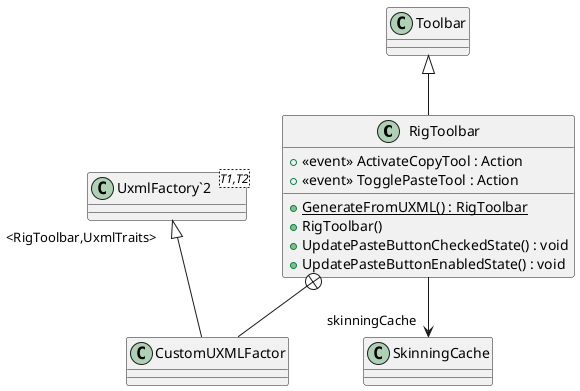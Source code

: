@startuml
class RigToolbar {
    +  <<event>> ActivateCopyTool : Action 
    +  <<event>> TogglePasteTool : Action 
    + {static} GenerateFromUXML() : RigToolbar
    + RigToolbar()
    + UpdatePasteButtonCheckedState() : void
    + UpdatePasteButtonEnabledState() : void
}
class CustomUXMLFactor {
}
class "UxmlFactory`2"<T1,T2> {
}
Toolbar <|-- RigToolbar
RigToolbar --> "skinningCache" SkinningCache
RigToolbar +-- CustomUXMLFactor
"UxmlFactory`2" "<RigToolbar,UxmlTraits>" <|-- CustomUXMLFactor
@enduml
